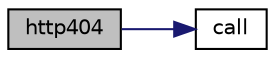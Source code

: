digraph G
{
  edge [fontname="Helvetica",fontsize="10",labelfontname="Helvetica",labelfontsize="10"];
  node [fontname="Helvetica",fontsize="10",shape=record];
  rankdir=LR;
  Node1 [label="http404",height=0.2,width=0.4,color="black", fillcolor="grey75", style="filled" fontcolor="black"];
  Node1 -> Node2 [color="midnightblue",fontsize="10",style="solid"];
  Node2 [label="call",height=0.2,width=0.4,color="black", fillcolor="white", style="filled",URL="$classrolisz.html#af732c33c326c863efe6dd2cccb21a9a5"];
}
